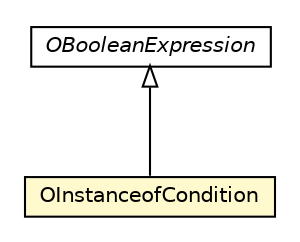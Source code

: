 #!/usr/local/bin/dot
#
# Class diagram 
# Generated by UMLGraph version R5_6-24-gf6e263 (http://www.umlgraph.org/)
#

digraph G {
	edge [fontname="Helvetica",fontsize=10,labelfontname="Helvetica",labelfontsize=10];
	node [fontname="Helvetica",fontsize=10,shape=plaintext];
	nodesep=0.25;
	ranksep=0.5;
	// com.orientechnologies.orient.core.sql.parser.OInstanceofCondition
	c2148693 [label=<<table title="com.orientechnologies.orient.core.sql.parser.OInstanceofCondition" border="0" cellborder="1" cellspacing="0" cellpadding="2" port="p" bgcolor="lemonChiffon" href="./OInstanceofCondition.html">
		<tr><td><table border="0" cellspacing="0" cellpadding="1">
<tr><td align="center" balign="center"> OInstanceofCondition </td></tr>
		</table></td></tr>
		</table>>, URL="./OInstanceofCondition.html", fontname="Helvetica", fontcolor="black", fontsize=10.0];
	// com.orientechnologies.orient.core.sql.parser.OBooleanExpression
	c2148773 [label=<<table title="com.orientechnologies.orient.core.sql.parser.OBooleanExpression" border="0" cellborder="1" cellspacing="0" cellpadding="2" port="p" href="./OBooleanExpression.html">
		<tr><td><table border="0" cellspacing="0" cellpadding="1">
<tr><td align="center" balign="center"><font face="Helvetica-Oblique"> OBooleanExpression </font></td></tr>
		</table></td></tr>
		</table>>, URL="./OBooleanExpression.html", fontname="Helvetica", fontcolor="black", fontsize=10.0];
	//com.orientechnologies.orient.core.sql.parser.OInstanceofCondition extends com.orientechnologies.orient.core.sql.parser.OBooleanExpression
	c2148773:p -> c2148693:p [dir=back,arrowtail=empty];
}

